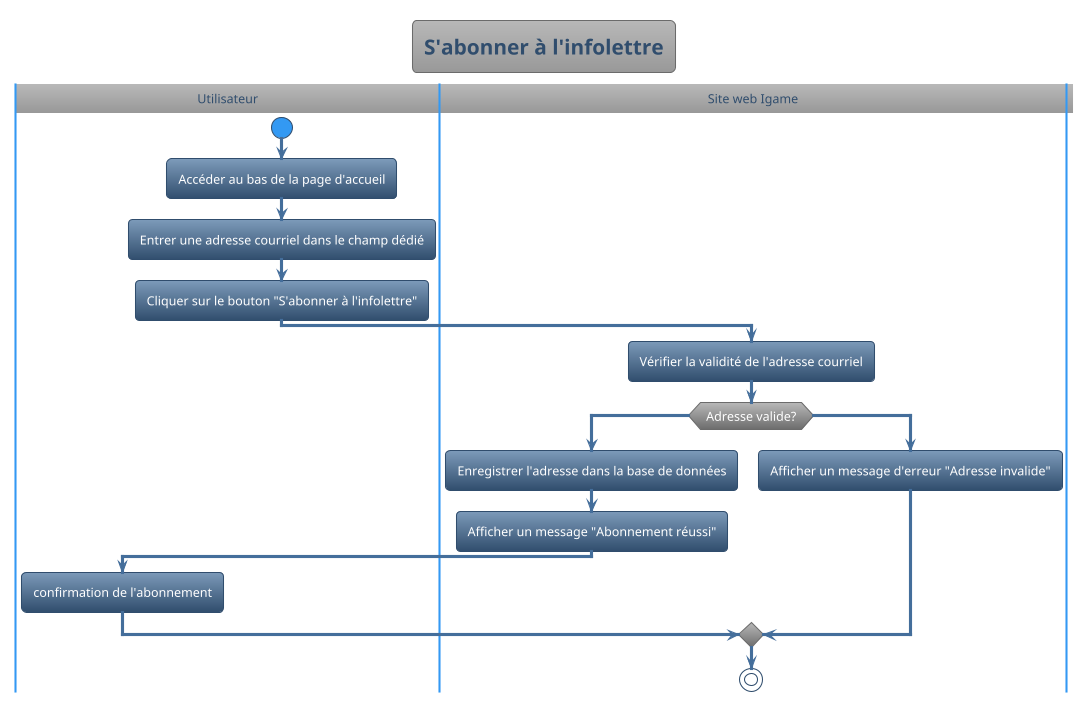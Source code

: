 @startuml
!theme spacelab
title S'abonner à l'infolettre
|Utilisateur|
start
:Accéder au bas de la page d'accueil;
:Entrer une adresse courriel dans le champ dédié;
:Cliquer sur le bouton "S'abonner à l'infolettre";
|Site web Igame|
:Vérifier la validité de l'adresse courriel;
if (Adresse valide?) then (Oui)
  :Enregistrer l'adresse dans la base de données;
  :Afficher un message "Abonnement réussi";
  |Utilisateur|
  :confirmation de l'abonnement;
  |Site web Igame|
else (Non)
  :Afficher un message d'erreur "Adresse invalide";
endif
stop
@enduml
